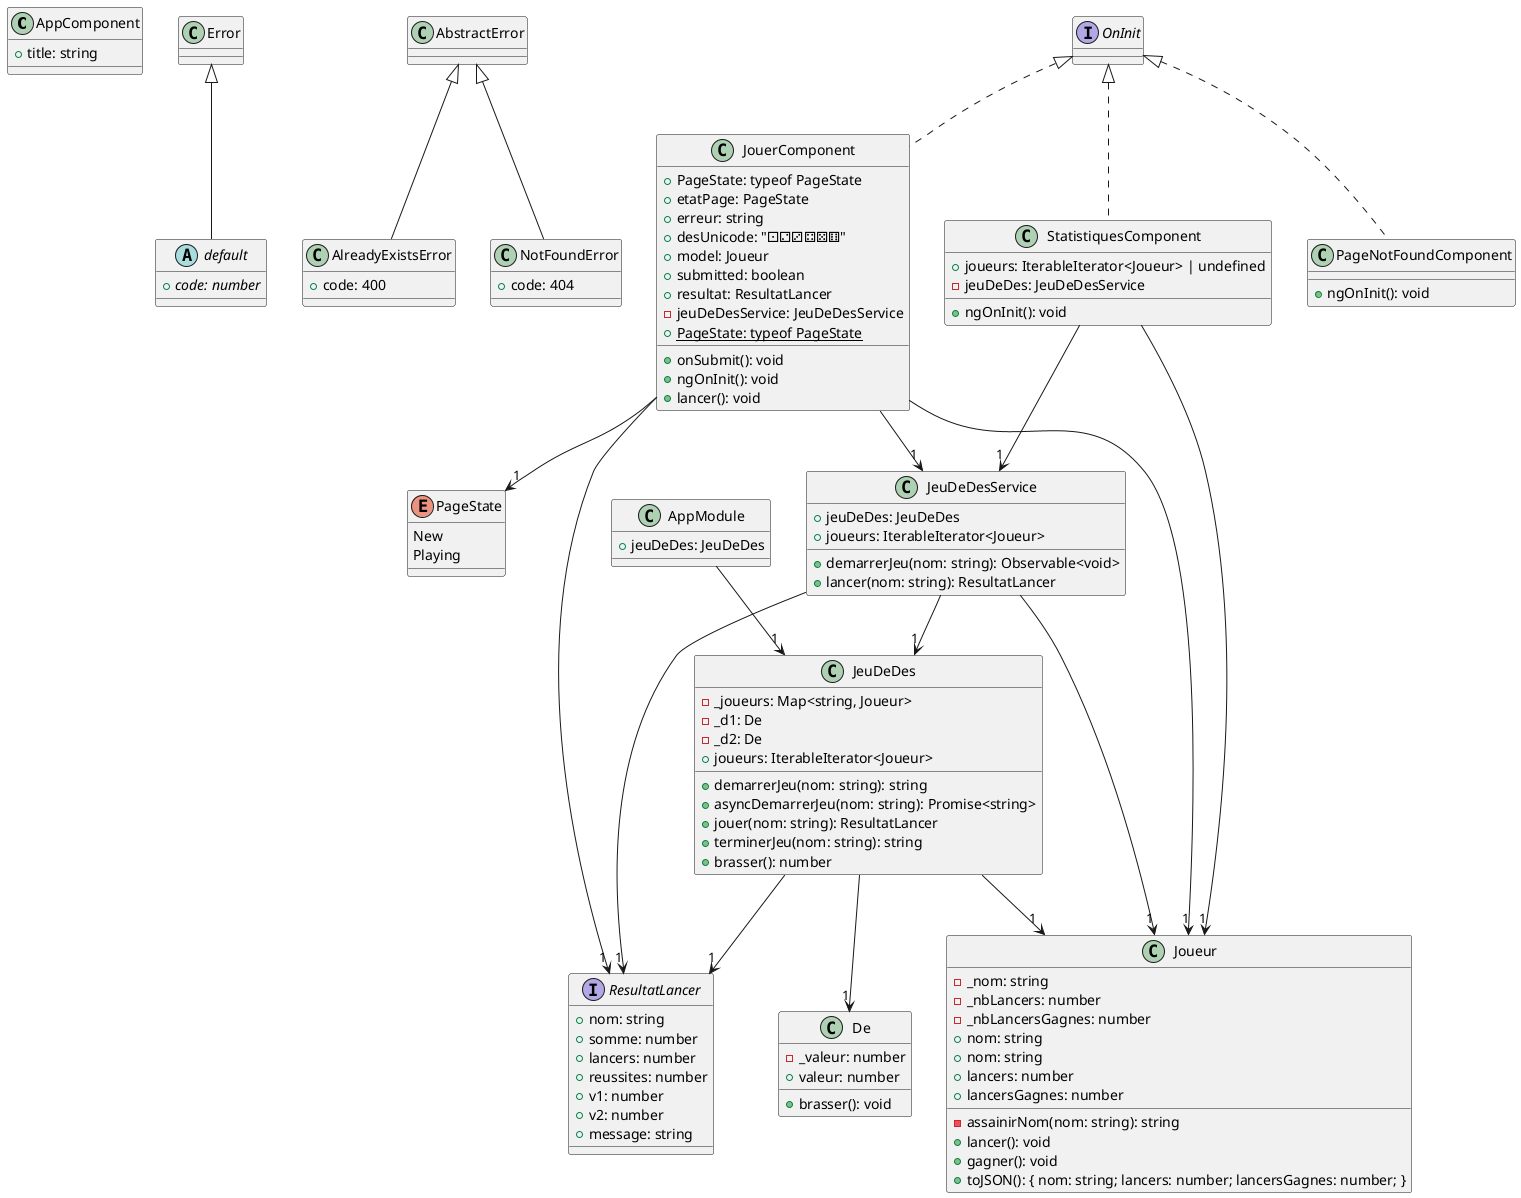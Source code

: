 @startuml
class AppComponent {
    +title: string
}
abstract class default extends Error {
    +{abstract} code: number
}
class AlreadyExistsError extends AbstractError {
    +code: 400
}
class De {
    -_valeur: number
    +brasser(): void
    +valeur: number
}
class Joueur {
    -_nom: string
    -_nbLancers: number
    -_nbLancersGagnes: number
    +nom: string
    +nom: string
    -assainirNom(nom: string): string
    +lancers: number
    +lancersGagnes: number
    +lancer(): void
    +gagner(): void
    +toJSON(): { nom: string; lancers: number; lancersGagnes: number; }
}
class NotFoundError extends AbstractError {
    +code: 404
}
interface ResultatLancer {
    +nom: string
    +somme: number
    +lancers: number
    +reussites: number
    +v1: number
    +v2: number
    +message: string
}
class JeuDeDes {
    -_joueurs: Map<string, Joueur>
    -_d1: De
    -_d2: De
    +demarrerJeu(nom: string): string
    +asyncDemarrerJeu(nom: string): Promise<string>
    +jouer(nom: string): ResultatLancer
    +terminerJeu(nom: string): string
    +brasser(): number
    +joueurs: IterableIterator<Joueur>
}
class JeuDeDesService {
    +jeuDeDes: JeuDeDes
    +joueurs: IterableIterator<Joueur>
    +demarrerJeu(nom: string): Observable<void>
    +lancer(nom: string): ResultatLancer
}
enum PageState {
    New
    Playing
}
class JouerComponent implements OnInit {
    +PageState: typeof PageState
    +etatPage: PageState
    +erreur: string
    +desUnicode: "⚀⚁⚂⚃⚄⚅"
    +model: Joueur
    +submitted: boolean
    +resultat: ResultatLancer
    +onSubmit(): void
    -jeuDeDesService: JeuDeDesService
    +ngOnInit(): void
    +lancer(): void
    +{static} PageState: typeof PageState
}
class StatistiquesComponent implements OnInit {
    +joueurs: IterableIterator<Joueur> | undefined
    -jeuDeDes: JeuDeDesService
    +ngOnInit(): void
}
class PageNotFoundComponent implements OnInit {
    +ngOnInit(): void
}
class AppModule {
    +jeuDeDes: JeuDeDes
}
JeuDeDes --> "1" Joueur
JeuDeDes --> "1" De
JeuDeDes --> "1" ResultatLancer
JeuDeDesService --> "1" JeuDeDes
JeuDeDesService --> "1" Joueur
JeuDeDesService --> "1" ResultatLancer
JouerComponent --> "1" PageState
JouerComponent --> "1" Joueur
JouerComponent --> "1" ResultatLancer
JouerComponent --> "1" JeuDeDesService
StatistiquesComponent --> "1" Joueur
StatistiquesComponent --> "1" JeuDeDesService
AppModule --> "1" JeuDeDes
@enduml
